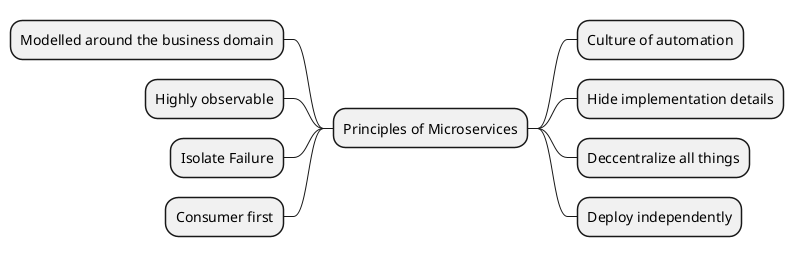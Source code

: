 
@startmindmap

' 12 factor app
' https://12factor.net/

' + Microservices Principles
' ++ Principle
' +++ the idea
' +++ Change lesss frequency
' +++ Have an outcome you're trying to achieve
' +++ The twelve factor horoko
' +++ and in-house principles
' ++++ must go towards what org is trying to achieve
' ++ Practice
' +++ Implementation of an idea
' +++ Change frequently


+ Principles of Microservices
-- Modelled around the business domain
-- Highly observable
-- Isolate Failure
-- Consumer first
++ Culture of automation
++ Hide implementation details
++ Deccentralize all things
++ Deploy independently



@endmindmap
